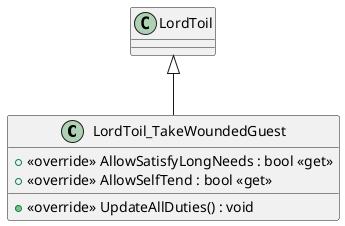@startuml
class LordToil_TakeWoundedGuest {
    + <<override>> AllowSatisfyLongNeeds : bool <<get>>
    + <<override>> AllowSelfTend : bool <<get>>
    + <<override>> UpdateAllDuties() : void
}
LordToil <|-- LordToil_TakeWoundedGuest
@enduml

